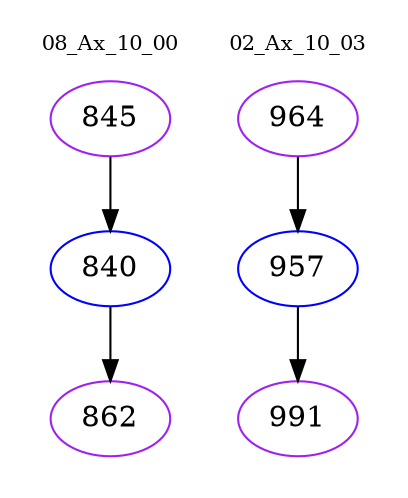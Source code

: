 digraph{
subgraph cluster_0 {
color = white
label = "08_Ax_10_00";
fontsize=10;
T0_845 [label="845", color="purple"]
T0_845 -> T0_840 [color="black"]
T0_840 [label="840", color="blue"]
T0_840 -> T0_862 [color="black"]
T0_862 [label="862", color="purple"]
}
subgraph cluster_1 {
color = white
label = "02_Ax_10_03";
fontsize=10;
T1_964 [label="964", color="purple"]
T1_964 -> T1_957 [color="black"]
T1_957 [label="957", color="blue"]
T1_957 -> T1_991 [color="black"]
T1_991 [label="991", color="purple"]
}
}

